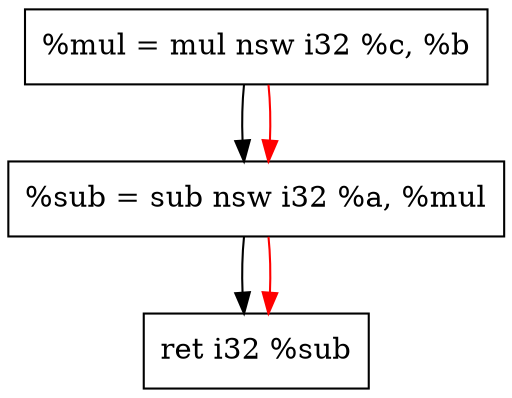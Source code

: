 digraph "CDFG for'func' function" {
	Node0x556cefe48440[shape=record, label="  %mul = mul nsw i32 %c, %b"];
	Node0x556cefe484d0[shape=record, label="  %sub = sub nsw i32 %a, %mul"];
	Node0x556cefe483c8[shape=record, label="  ret i32 %sub"];
	Node0x556cefe48440 -> Node0x556cefe484d0
	Node0x556cefe484d0 -> Node0x556cefe483c8
edge [color=red]
	Node0x556cefe48440 -> Node0x556cefe484d0
	Node0x556cefe484d0 -> Node0x556cefe483c8
}

